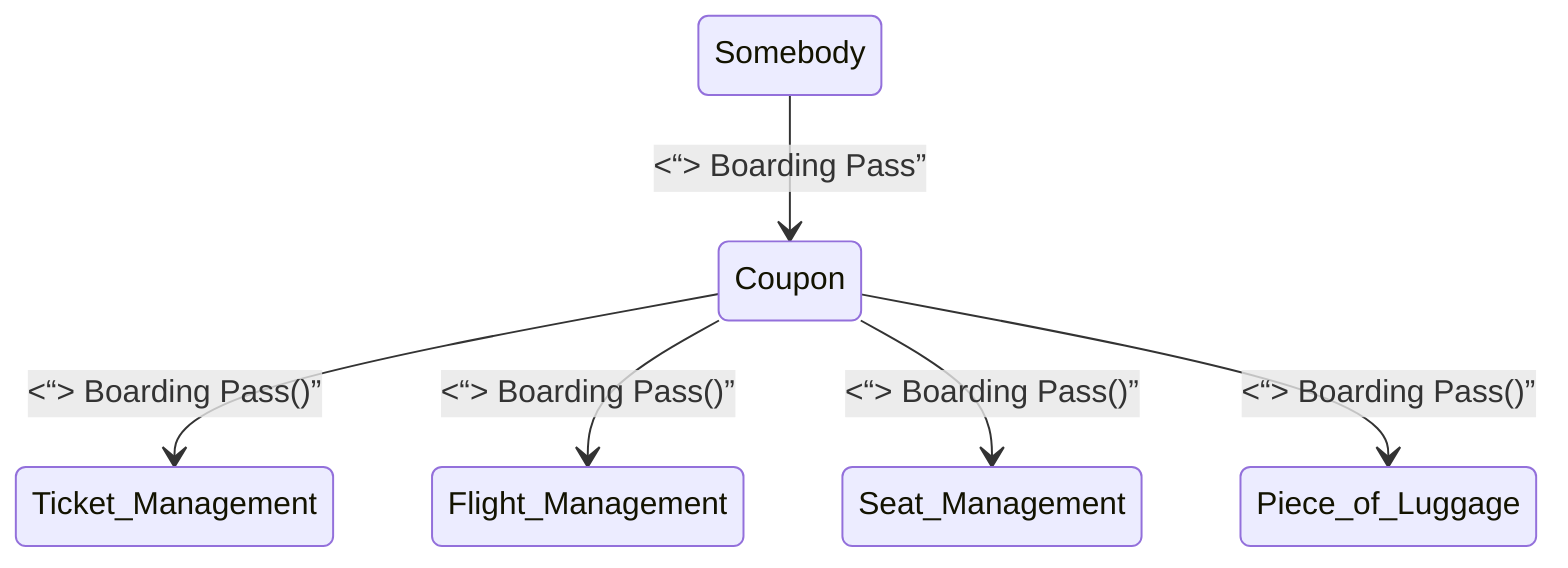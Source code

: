 stateDiagram-v2
    Somebody --> Coupon : <<Q>> Boarding Pass
    Coupon --> Ticket_Management : <<Q>> Boarding Pass()
    Coupon --> Flight_Management : <<Q>> Boarding Pass()
    Coupon --> Seat_Management : <<Q>> Boarding Pass()
    Coupon --> Piece_of_Luggage : <<Q>> Boarding Pass()